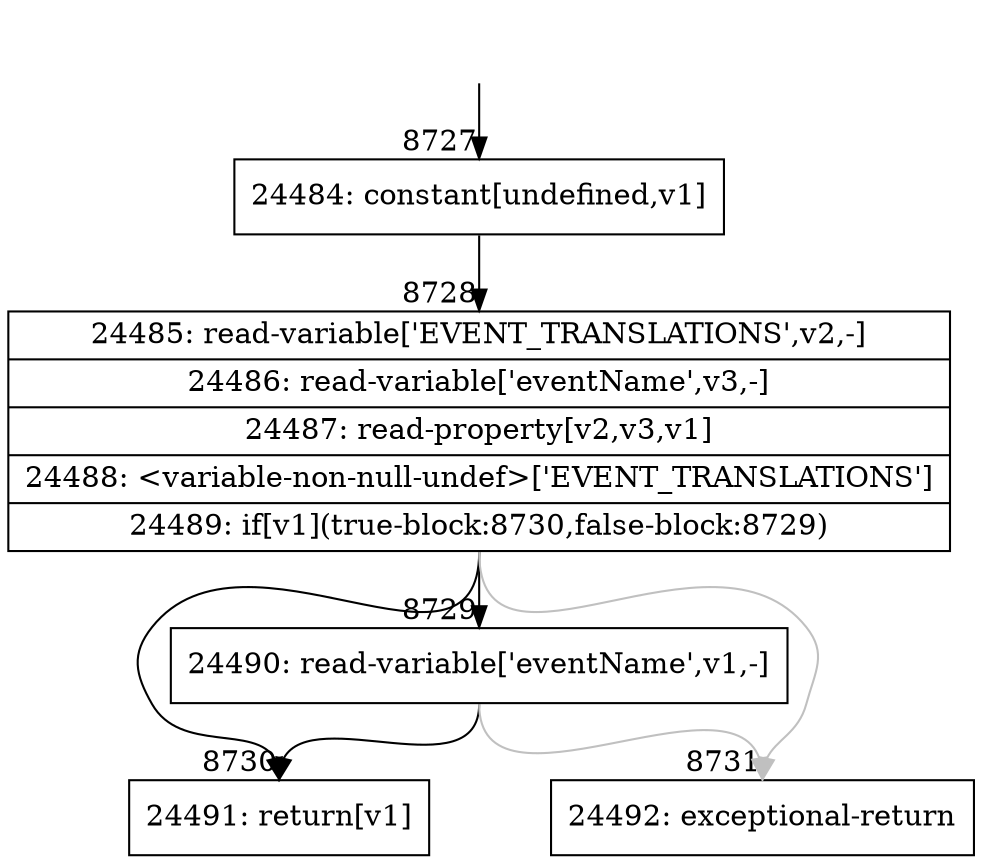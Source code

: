 digraph {
rankdir="TD"
BB_entry661[shape=none,label=""];
BB_entry661 -> BB8727 [tailport=s, headport=n, headlabel="    8727"]
BB8727 [shape=record label="{24484: constant[undefined,v1]}" ] 
BB8727 -> BB8728 [tailport=s, headport=n, headlabel="      8728"]
BB8728 [shape=record label="{24485: read-variable['EVENT_TRANSLATIONS',v2,-]|24486: read-variable['eventName',v3,-]|24487: read-property[v2,v3,v1]|24488: \<variable-non-null-undef\>['EVENT_TRANSLATIONS']|24489: if[v1](true-block:8730,false-block:8729)}" ] 
BB8728 -> BB8730 [tailport=s, headport=n, headlabel="      8730"]
BB8728 -> BB8729 [tailport=s, headport=n, headlabel="      8729"]
BB8728 -> BB8731 [tailport=s, headport=n, color=gray, headlabel="      8731"]
BB8729 [shape=record label="{24490: read-variable['eventName',v1,-]}" ] 
BB8729 -> BB8730 [tailport=s, headport=n]
BB8729 -> BB8731 [tailport=s, headport=n, color=gray]
BB8730 [shape=record label="{24491: return[v1]}" ] 
BB8731 [shape=record label="{24492: exceptional-return}" ] 
//#$~ 6844
}

